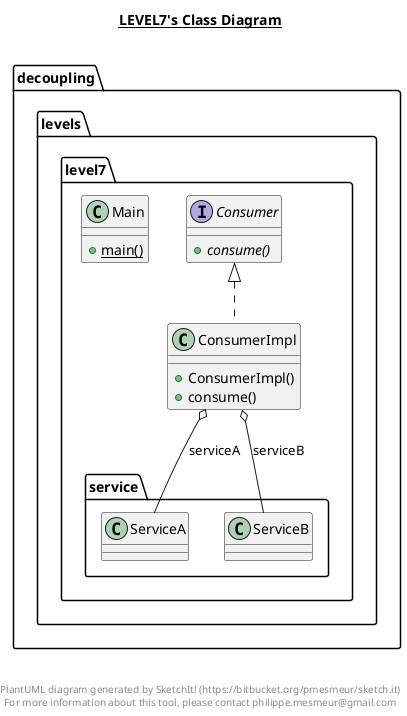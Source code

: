 @startuml

title __LEVEL7's Class Diagram__\n

  namespace decoupling.levels.level7 {
    interface decoupling.levels.level7.Consumer {
        {abstract} + consume()
    }
  }
  

  namespace decoupling.levels.level7 {
    class decoupling.levels.level7.ConsumerImpl {
        + ConsumerImpl()
        + consume()
    }
  }
  

  namespace decoupling.levels.level7 {
    class decoupling.levels.level7.Main {
        {static} + main()
    }
  }
  

  decoupling.levels.level7.ConsumerImpl .up.|> decoupling.levels.level7.Consumer
  decoupling.levels.level7.ConsumerImpl o-- decoupling.levels.level7.service.ServiceA : serviceA
  decoupling.levels.level7.ConsumerImpl o-- decoupling.levels.level7.service.ServiceB : serviceB


right footer


PlantUML diagram generated by SketchIt! (https://bitbucket.org/pmesmeur/sketch.it)
For more information about this tool, please contact philippe.mesmeur@gmail.com
endfooter

@enduml
